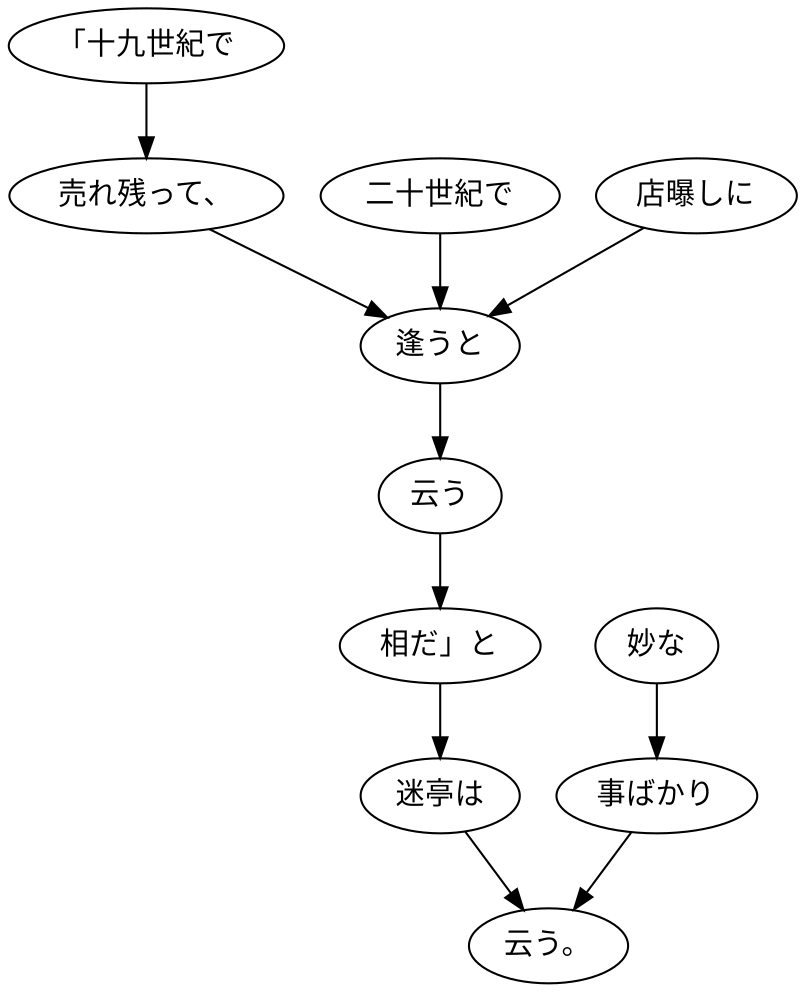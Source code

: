 digraph graph1725 {
	node0 [label="「十九世紀で"];
	node1 [label="売れ残って、"];
	node2 [label="二十世紀で"];
	node3 [label="店曝しに"];
	node4 [label="逢うと"];
	node5 [label="云う"];
	node6 [label="相だ」と"];
	node7 [label="迷亭は"];
	node8 [label="妙な"];
	node9 [label="事ばかり"];
	node10 [label="云う。"];
	node0 -> node1;
	node1 -> node4;
	node2 -> node4;
	node3 -> node4;
	node4 -> node5;
	node5 -> node6;
	node6 -> node7;
	node7 -> node10;
	node8 -> node9;
	node9 -> node10;
}
